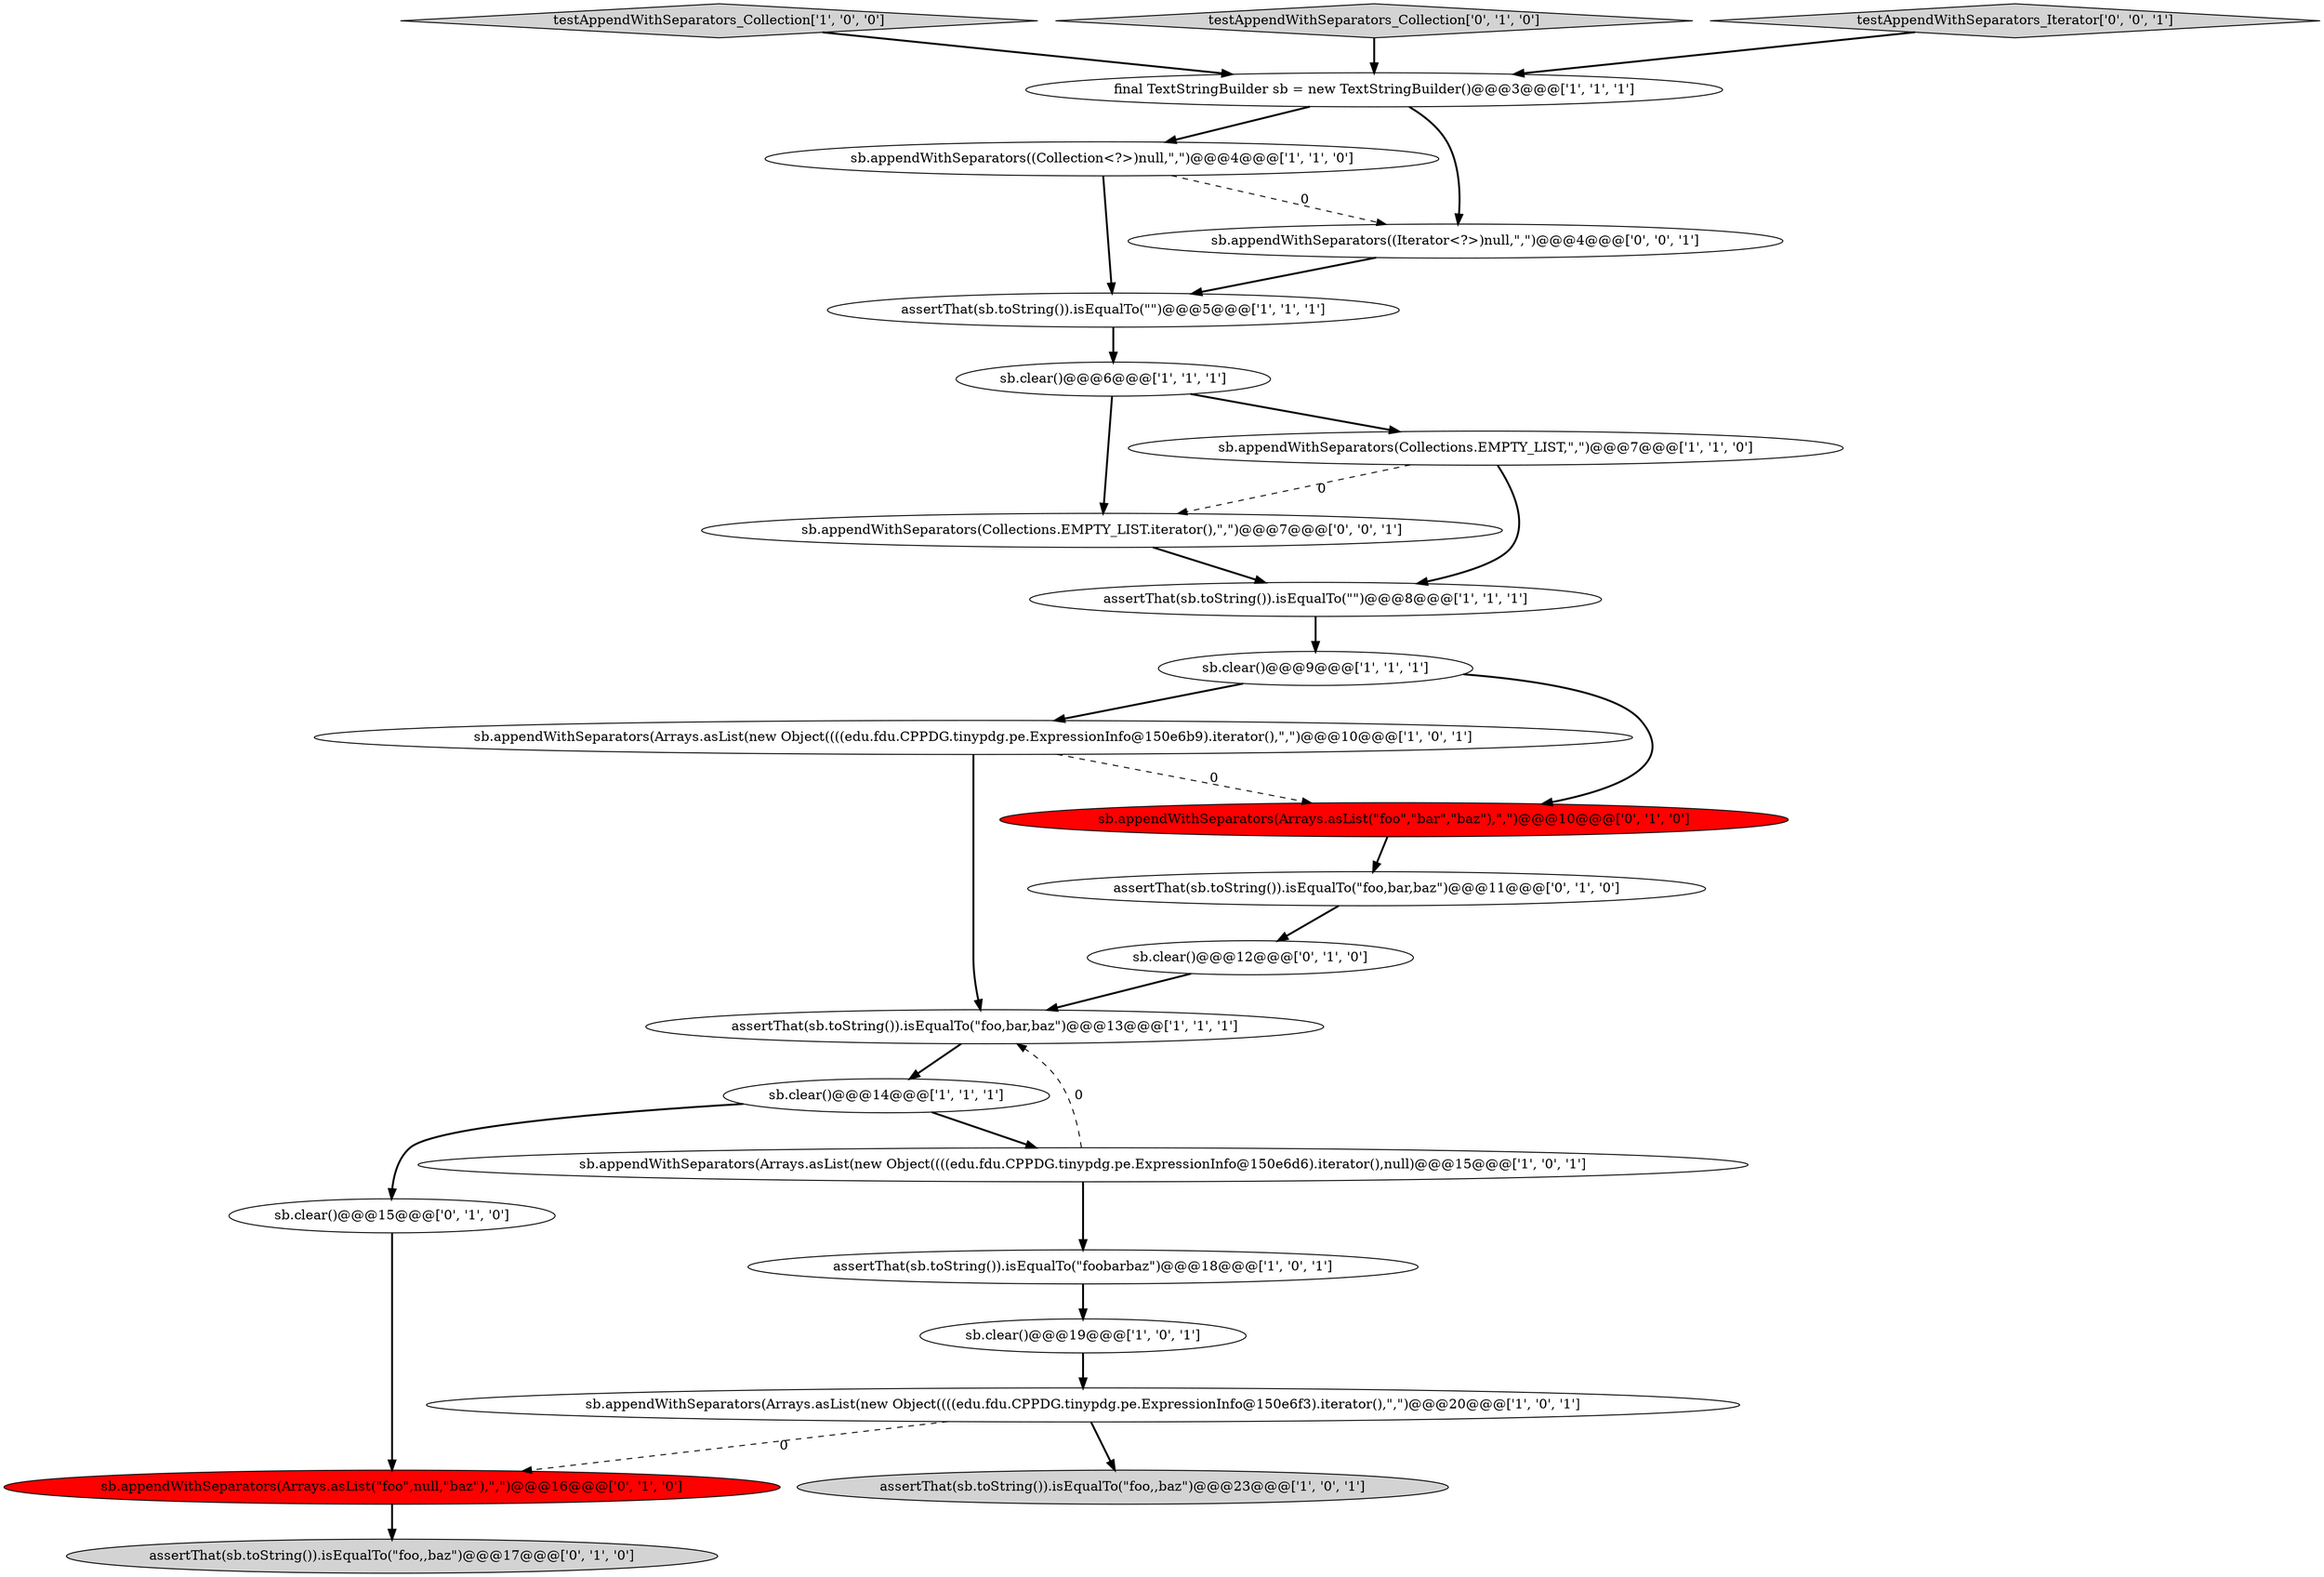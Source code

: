 digraph {
6 [style = filled, label = "assertThat(sb.toString()).isEqualTo(\"foo,bar,baz\")@@@13@@@['1', '1', '1']", fillcolor = white, shape = ellipse image = "AAA0AAABBB1BBB"];
20 [style = filled, label = "sb.clear()@@@15@@@['0', '1', '0']", fillcolor = white, shape = ellipse image = "AAA0AAABBB2BBB"];
3 [style = filled, label = "testAppendWithSeparators_Collection['1', '0', '0']", fillcolor = lightgray, shape = diamond image = "AAA0AAABBB1BBB"];
8 [style = filled, label = "sb.clear()@@@14@@@['1', '1', '1']", fillcolor = white, shape = ellipse image = "AAA0AAABBB1BBB"];
18 [style = filled, label = "assertThat(sb.toString()).isEqualTo(\"foo,bar,baz\")@@@11@@@['0', '1', '0']", fillcolor = white, shape = ellipse image = "AAA0AAABBB2BBB"];
11 [style = filled, label = "assertThat(sb.toString()).isEqualTo(\"foobarbaz\")@@@18@@@['1', '0', '1']", fillcolor = white, shape = ellipse image = "AAA0AAABBB1BBB"];
4 [style = filled, label = "sb.appendWithSeparators(Arrays.asList(new Object((((edu.fdu.CPPDG.tinypdg.pe.ExpressionInfo@150e6b9).iterator(),\",\")@@@10@@@['1', '0', '1']", fillcolor = white, shape = ellipse image = "AAA0AAABBB1BBB"];
2 [style = filled, label = "sb.appendWithSeparators(Arrays.asList(new Object((((edu.fdu.CPPDG.tinypdg.pe.ExpressionInfo@150e6f3).iterator(),\",\")@@@20@@@['1', '0', '1']", fillcolor = white, shape = ellipse image = "AAA0AAABBB1BBB"];
15 [style = filled, label = "sb.appendWithSeparators((Collection<?>)null,\",\")@@@4@@@['1', '1', '0']", fillcolor = white, shape = ellipse image = "AAA0AAABBB1BBB"];
21 [style = filled, label = "testAppendWithSeparators_Collection['0', '1', '0']", fillcolor = lightgray, shape = diamond image = "AAA0AAABBB2BBB"];
1 [style = filled, label = "assertThat(sb.toString()).isEqualTo(\"\")@@@5@@@['1', '1', '1']", fillcolor = white, shape = ellipse image = "AAA0AAABBB1BBB"];
5 [style = filled, label = "sb.clear()@@@19@@@['1', '0', '1']", fillcolor = white, shape = ellipse image = "AAA0AAABBB1BBB"];
9 [style = filled, label = "sb.clear()@@@6@@@['1', '1', '1']", fillcolor = white, shape = ellipse image = "AAA0AAABBB1BBB"];
16 [style = filled, label = "sb.clear()@@@12@@@['0', '1', '0']", fillcolor = white, shape = ellipse image = "AAA0AAABBB2BBB"];
22 [style = filled, label = "sb.appendWithSeparators(Arrays.asList(\"foo\",\"bar\",\"baz\"),\",\")@@@10@@@['0', '1', '0']", fillcolor = red, shape = ellipse image = "AAA1AAABBB2BBB"];
24 [style = filled, label = "sb.appendWithSeparators(Collections.EMPTY_LIST.iterator(),\",\")@@@7@@@['0', '0', '1']", fillcolor = white, shape = ellipse image = "AAA0AAABBB3BBB"];
0 [style = filled, label = "assertThat(sb.toString()).isEqualTo(\"\")@@@8@@@['1', '1', '1']", fillcolor = white, shape = ellipse image = "AAA0AAABBB1BBB"];
12 [style = filled, label = "sb.appendWithSeparators(Arrays.asList(new Object((((edu.fdu.CPPDG.tinypdg.pe.ExpressionInfo@150e6d6).iterator(),null)@@@15@@@['1', '0', '1']", fillcolor = white, shape = ellipse image = "AAA0AAABBB1BBB"];
13 [style = filled, label = "assertThat(sb.toString()).isEqualTo(\"foo,,baz\")@@@23@@@['1', '0', '1']", fillcolor = lightgray, shape = ellipse image = "AAA0AAABBB1BBB"];
7 [style = filled, label = "final TextStringBuilder sb = new TextStringBuilder()@@@3@@@['1', '1', '1']", fillcolor = white, shape = ellipse image = "AAA0AAABBB1BBB"];
14 [style = filled, label = "sb.appendWithSeparators(Collections.EMPTY_LIST,\",\")@@@7@@@['1', '1', '0']", fillcolor = white, shape = ellipse image = "AAA0AAABBB1BBB"];
23 [style = filled, label = "testAppendWithSeparators_Iterator['0', '0', '1']", fillcolor = lightgray, shape = diamond image = "AAA0AAABBB3BBB"];
17 [style = filled, label = "sb.appendWithSeparators(Arrays.asList(\"foo\",null,\"baz\"),\",\")@@@16@@@['0', '1', '0']", fillcolor = red, shape = ellipse image = "AAA1AAABBB2BBB"];
25 [style = filled, label = "sb.appendWithSeparators((Iterator<?>)null,\",\")@@@4@@@['0', '0', '1']", fillcolor = white, shape = ellipse image = "AAA0AAABBB3BBB"];
19 [style = filled, label = "assertThat(sb.toString()).isEqualTo(\"foo,,baz\")@@@17@@@['0', '1', '0']", fillcolor = lightgray, shape = ellipse image = "AAA0AAABBB2BBB"];
10 [style = filled, label = "sb.clear()@@@9@@@['1', '1', '1']", fillcolor = white, shape = ellipse image = "AAA0AAABBB1BBB"];
10->22 [style = bold, label=""];
14->24 [style = dashed, label="0"];
20->17 [style = bold, label=""];
25->1 [style = bold, label=""];
4->6 [style = bold, label=""];
24->0 [style = bold, label=""];
16->6 [style = bold, label=""];
12->11 [style = bold, label=""];
4->22 [style = dashed, label="0"];
2->17 [style = dashed, label="0"];
17->19 [style = bold, label=""];
1->9 [style = bold, label=""];
2->13 [style = bold, label=""];
11->5 [style = bold, label=""];
5->2 [style = bold, label=""];
0->10 [style = bold, label=""];
22->18 [style = bold, label=""];
12->6 [style = dashed, label="0"];
15->25 [style = dashed, label="0"];
8->20 [style = bold, label=""];
14->0 [style = bold, label=""];
3->7 [style = bold, label=""];
6->8 [style = bold, label=""];
9->14 [style = bold, label=""];
10->4 [style = bold, label=""];
21->7 [style = bold, label=""];
7->15 [style = bold, label=""];
7->25 [style = bold, label=""];
23->7 [style = bold, label=""];
9->24 [style = bold, label=""];
8->12 [style = bold, label=""];
15->1 [style = bold, label=""];
18->16 [style = bold, label=""];
}

